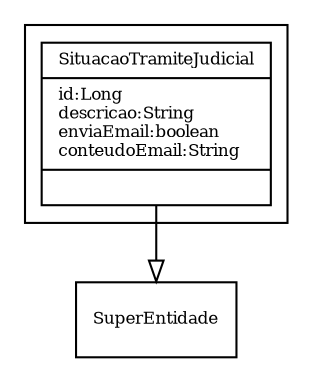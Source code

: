 digraph G{
fontname = "Times-Roman"
fontsize = 8

node [
        fontname = "Times-Roman"
        fontsize = 8
        shape = "record"
]

edge [
        fontname = "Times-Roman"
        fontsize = 8
]

subgraph clusterSITUACAO_DO_TRAMITE_JUDICIAL
{
SituacaoTramiteJudicial [label = "{SituacaoTramiteJudicial|id:Long\ldescricao:String\lenviaEmail:boolean\lconteudoEmail:String\l|\l}"]
}
edge [ arrowhead = "empty" headlabel = "" taillabel = ""] SituacaoTramiteJudicial -> SuperEntidade
}
